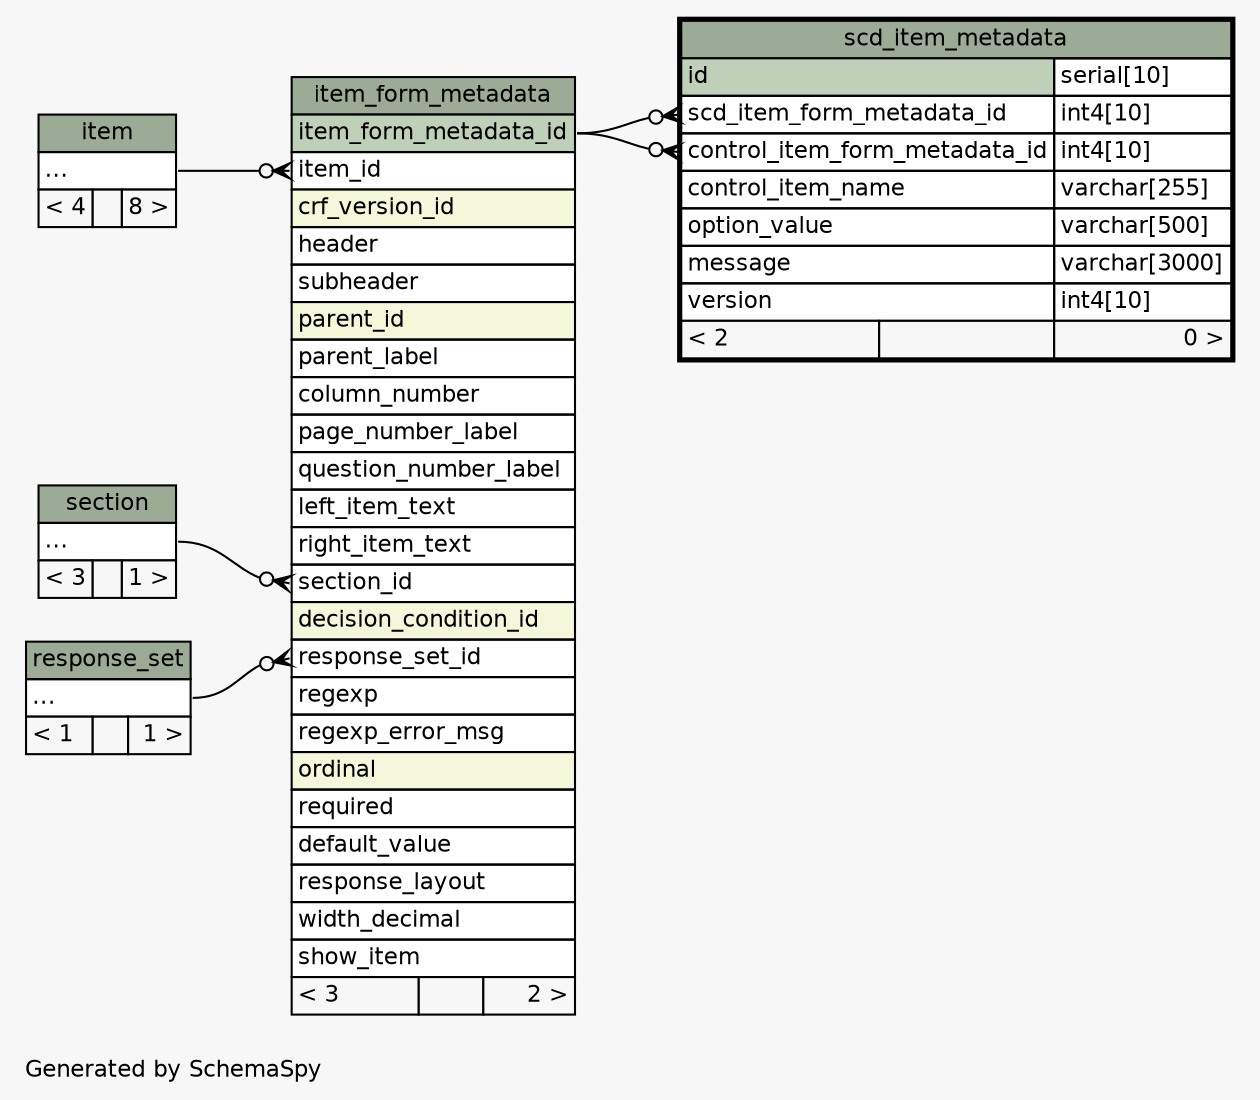 // dot 2.28.0 on Windows Vista 6.0
// SchemaSpy rev 590
digraph "twoDegreesRelationshipsDiagram" {
  graph [
    rankdir="RL"
    bgcolor="#f7f7f7"
    label="\nGenerated by SchemaSpy"
    labeljust="l"
    nodesep="0.18"
    ranksep="0.46"
    fontname="Helvetica"
    fontsize="11"
  ];
  node [
    fontname="Helvetica"
    fontsize="11"
    shape="plaintext"
  ];
  edge [
    arrowsize="0.8"
  ];
  "item_form_metadata":"item_id":w -> "item":"elipses":e [arrowhead=none dir=back arrowtail=crowodot];
  "item_form_metadata":"response_set_id":w -> "response_set":"elipses":e [arrowhead=none dir=back arrowtail=crowodot];
  "item_form_metadata":"section_id":w -> "section":"elipses":e [arrowhead=none dir=back arrowtail=crowodot];
  "scd_item_metadata":"control_item_form_metadata_id":w -> "item_form_metadata":"item_form_metadata_id":e [arrowhead=none dir=back arrowtail=crowodot];
  "scd_item_metadata":"scd_item_form_metadata_id":w -> "item_form_metadata":"item_form_metadata_id":e [arrowhead=none dir=back arrowtail=crowodot];
  "item" [
    label=<
    <TABLE BORDER="0" CELLBORDER="1" CELLSPACING="0" BGCOLOR="#ffffff">
      <TR><TD COLSPAN="3" BGCOLOR="#9bab96" ALIGN="CENTER">item</TD></TR>
      <TR><TD PORT="elipses" COLSPAN="3" ALIGN="LEFT">...</TD></TR>
      <TR><TD ALIGN="LEFT" BGCOLOR="#f7f7f7">&lt; 4</TD><TD ALIGN="RIGHT" BGCOLOR="#f7f7f7">  </TD><TD ALIGN="RIGHT" BGCOLOR="#f7f7f7">8 &gt;</TD></TR>
    </TABLE>>
    URL="item.html"
    tooltip="item"
  ];
  "item_form_metadata" [
    label=<
    <TABLE BORDER="0" CELLBORDER="1" CELLSPACING="0" BGCOLOR="#ffffff">
      <TR><TD COLSPAN="3" BGCOLOR="#9bab96" ALIGN="CENTER">item_form_metadata</TD></TR>
      <TR><TD PORT="item_form_metadata_id" COLSPAN="3" BGCOLOR="#bed1b8" ALIGN="LEFT">item_form_metadata_id</TD></TR>
      <TR><TD PORT="item_id" COLSPAN="3" ALIGN="LEFT">item_id</TD></TR>
      <TR><TD PORT="crf_version_id" COLSPAN="3" BGCOLOR="#f4f7da" ALIGN="LEFT">crf_version_id</TD></TR>
      <TR><TD PORT="header" COLSPAN="3" ALIGN="LEFT">header</TD></TR>
      <TR><TD PORT="subheader" COLSPAN="3" ALIGN="LEFT">subheader</TD></TR>
      <TR><TD PORT="parent_id" COLSPAN="3" BGCOLOR="#f4f7da" ALIGN="LEFT">parent_id</TD></TR>
      <TR><TD PORT="parent_label" COLSPAN="3" ALIGN="LEFT">parent_label</TD></TR>
      <TR><TD PORT="column_number" COLSPAN="3" ALIGN="LEFT">column_number</TD></TR>
      <TR><TD PORT="page_number_label" COLSPAN="3" ALIGN="LEFT">page_number_label</TD></TR>
      <TR><TD PORT="question_number_label" COLSPAN="3" ALIGN="LEFT">question_number_label</TD></TR>
      <TR><TD PORT="left_item_text" COLSPAN="3" ALIGN="LEFT">left_item_text</TD></TR>
      <TR><TD PORT="right_item_text" COLSPAN="3" ALIGN="LEFT">right_item_text</TD></TR>
      <TR><TD PORT="section_id" COLSPAN="3" ALIGN="LEFT">section_id</TD></TR>
      <TR><TD PORT="decision_condition_id" COLSPAN="3" BGCOLOR="#f4f7da" ALIGN="LEFT">decision_condition_id</TD></TR>
      <TR><TD PORT="response_set_id" COLSPAN="3" ALIGN="LEFT">response_set_id</TD></TR>
      <TR><TD PORT="regexp" COLSPAN="3" ALIGN="LEFT">regexp</TD></TR>
      <TR><TD PORT="regexp_error_msg" COLSPAN="3" ALIGN="LEFT">regexp_error_msg</TD></TR>
      <TR><TD PORT="ordinal" COLSPAN="3" BGCOLOR="#f4f7da" ALIGN="LEFT">ordinal</TD></TR>
      <TR><TD PORT="required" COLSPAN="3" ALIGN="LEFT">required</TD></TR>
      <TR><TD PORT="default_value" COLSPAN="3" ALIGN="LEFT">default_value</TD></TR>
      <TR><TD PORT="response_layout" COLSPAN="3" ALIGN="LEFT">response_layout</TD></TR>
      <TR><TD PORT="width_decimal" COLSPAN="3" ALIGN="LEFT">width_decimal</TD></TR>
      <TR><TD PORT="show_item" COLSPAN="3" ALIGN="LEFT">show_item</TD></TR>
      <TR><TD ALIGN="LEFT" BGCOLOR="#f7f7f7">&lt; 3</TD><TD ALIGN="RIGHT" BGCOLOR="#f7f7f7">  </TD><TD ALIGN="RIGHT" BGCOLOR="#f7f7f7">2 &gt;</TD></TR>
    </TABLE>>
    URL="item_form_metadata.html"
    tooltip="item_form_metadata"
  ];
  "response_set" [
    label=<
    <TABLE BORDER="0" CELLBORDER="1" CELLSPACING="0" BGCOLOR="#ffffff">
      <TR><TD COLSPAN="3" BGCOLOR="#9bab96" ALIGN="CENTER">response_set</TD></TR>
      <TR><TD PORT="elipses" COLSPAN="3" ALIGN="LEFT">...</TD></TR>
      <TR><TD ALIGN="LEFT" BGCOLOR="#f7f7f7">&lt; 1</TD><TD ALIGN="RIGHT" BGCOLOR="#f7f7f7">  </TD><TD ALIGN="RIGHT" BGCOLOR="#f7f7f7">1 &gt;</TD></TR>
    </TABLE>>
    URL="response_set.html"
    tooltip="response_set"
  ];
  "scd_item_metadata" [
    label=<
    <TABLE BORDER="2" CELLBORDER="1" CELLSPACING="0" BGCOLOR="#ffffff">
      <TR><TD COLSPAN="3" BGCOLOR="#9bab96" ALIGN="CENTER">scd_item_metadata</TD></TR>
      <TR><TD PORT="id" COLSPAN="2" BGCOLOR="#bed1b8" ALIGN="LEFT">id</TD><TD PORT="id.type" ALIGN="LEFT">serial[10]</TD></TR>
      <TR><TD PORT="scd_item_form_metadata_id" COLSPAN="2" ALIGN="LEFT">scd_item_form_metadata_id</TD><TD PORT="scd_item_form_metadata_id.type" ALIGN="LEFT">int4[10]</TD></TR>
      <TR><TD PORT="control_item_form_metadata_id" COLSPAN="2" ALIGN="LEFT">control_item_form_metadata_id</TD><TD PORT="control_item_form_metadata_id.type" ALIGN="LEFT">int4[10]</TD></TR>
      <TR><TD PORT="control_item_name" COLSPAN="2" ALIGN="LEFT">control_item_name</TD><TD PORT="control_item_name.type" ALIGN="LEFT">varchar[255]</TD></TR>
      <TR><TD PORT="option_value" COLSPAN="2" ALIGN="LEFT">option_value</TD><TD PORT="option_value.type" ALIGN="LEFT">varchar[500]</TD></TR>
      <TR><TD PORT="message" COLSPAN="2" ALIGN="LEFT">message</TD><TD PORT="message.type" ALIGN="LEFT">varchar[3000]</TD></TR>
      <TR><TD PORT="version" COLSPAN="2" ALIGN="LEFT">version</TD><TD PORT="version.type" ALIGN="LEFT">int4[10]</TD></TR>
      <TR><TD ALIGN="LEFT" BGCOLOR="#f7f7f7">&lt; 2</TD><TD ALIGN="RIGHT" BGCOLOR="#f7f7f7">  </TD><TD ALIGN="RIGHT" BGCOLOR="#f7f7f7">0 &gt;</TD></TR>
    </TABLE>>
    URL="scd_item_metadata.html"
    tooltip="scd_item_metadata"
  ];
  "section" [
    label=<
    <TABLE BORDER="0" CELLBORDER="1" CELLSPACING="0" BGCOLOR="#ffffff">
      <TR><TD COLSPAN="3" BGCOLOR="#9bab96" ALIGN="CENTER">section</TD></TR>
      <TR><TD PORT="elipses" COLSPAN="3" ALIGN="LEFT">...</TD></TR>
      <TR><TD ALIGN="LEFT" BGCOLOR="#f7f7f7">&lt; 3</TD><TD ALIGN="RIGHT" BGCOLOR="#f7f7f7">  </TD><TD ALIGN="RIGHT" BGCOLOR="#f7f7f7">1 &gt;</TD></TR>
    </TABLE>>
    URL="section.html"
    tooltip="section"
  ];
}
